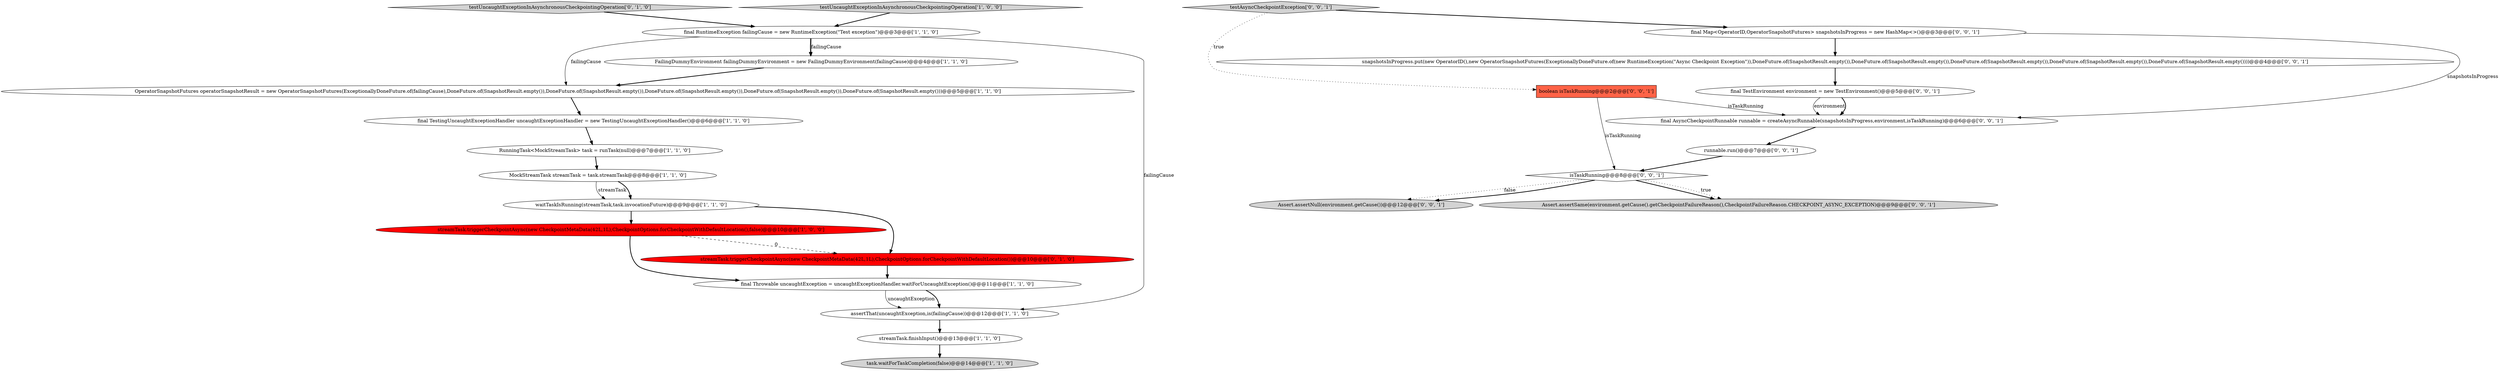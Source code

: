 digraph {
8 [style = filled, label = "final Throwable uncaughtException = uncaughtExceptionHandler.waitForUncaughtException()@@@11@@@['1', '1', '0']", fillcolor = white, shape = ellipse image = "AAA0AAABBB1BBB"];
13 [style = filled, label = "testUncaughtExceptionInAsynchronousCheckpointingOperation['0', '1', '0']", fillcolor = lightgray, shape = diamond image = "AAA0AAABBB2BBB"];
19 [style = filled, label = "testAsyncCheckpointException['0', '0', '1']", fillcolor = lightgray, shape = diamond image = "AAA0AAABBB3BBB"];
16 [style = filled, label = "Assert.assertNull(environment.getCause())@@@12@@@['0', '0', '1']", fillcolor = lightgray, shape = ellipse image = "AAA0AAABBB3BBB"];
11 [style = filled, label = "streamTask.triggerCheckpointAsync(new CheckpointMetaData(42L,1L),CheckpointOptions.forCheckpointWithDefaultLocation(),false)@@@10@@@['1', '0', '0']", fillcolor = red, shape = ellipse image = "AAA1AAABBB1BBB"];
24 [style = filled, label = "runnable.run()@@@7@@@['0', '0', '1']", fillcolor = white, shape = ellipse image = "AAA0AAABBB3BBB"];
14 [style = filled, label = "streamTask.triggerCheckpointAsync(new CheckpointMetaData(42L,1L),CheckpointOptions.forCheckpointWithDefaultLocation())@@@10@@@['0', '1', '0']", fillcolor = red, shape = ellipse image = "AAA1AAABBB2BBB"];
7 [style = filled, label = "OperatorSnapshotFutures operatorSnapshotResult = new OperatorSnapshotFutures(ExceptionallyDoneFuture.of(failingCause),DoneFuture.of(SnapshotResult.empty()),DoneFuture.of(SnapshotResult.empty()),DoneFuture.of(SnapshotResult.empty()),DoneFuture.of(SnapshotResult.empty()),DoneFuture.of(SnapshotResult.empty()))@@@5@@@['1', '1', '0']", fillcolor = white, shape = ellipse image = "AAA0AAABBB1BBB"];
6 [style = filled, label = "FailingDummyEnvironment failingDummyEnvironment = new FailingDummyEnvironment(failingCause)@@@4@@@['1', '1', '0']", fillcolor = white, shape = ellipse image = "AAA0AAABBB1BBB"];
23 [style = filled, label = "final AsyncCheckpointRunnable runnable = createAsyncRunnable(snapshotsInProgress,environment,isTaskRunning)@@@6@@@['0', '0', '1']", fillcolor = white, shape = ellipse image = "AAA0AAABBB3BBB"];
17 [style = filled, label = "snapshotsInProgress.put(new OperatorID(),new OperatorSnapshotFutures(ExceptionallyDoneFuture.of(new RuntimeException(\"Async Checkpoint Exception\")),DoneFuture.of(SnapshotResult.empty()),DoneFuture.of(SnapshotResult.empty()),DoneFuture.of(SnapshotResult.empty()),DoneFuture.of(SnapshotResult.empty()),DoneFuture.of(SnapshotResult.empty())))@@@4@@@['0', '0', '1']", fillcolor = white, shape = ellipse image = "AAA0AAABBB3BBB"];
21 [style = filled, label = "boolean isTaskRunning@@@2@@@['0', '0', '1']", fillcolor = tomato, shape = box image = "AAA0AAABBB3BBB"];
1 [style = filled, label = "MockStreamTask streamTask = task.streamTask@@@8@@@['1', '1', '0']", fillcolor = white, shape = ellipse image = "AAA0AAABBB1BBB"];
3 [style = filled, label = "testUncaughtExceptionInAsynchronousCheckpointingOperation['1', '0', '0']", fillcolor = lightgray, shape = diamond image = "AAA0AAABBB1BBB"];
0 [style = filled, label = "waitTaskIsRunning(streamTask,task.invocationFuture)@@@9@@@['1', '1', '0']", fillcolor = white, shape = ellipse image = "AAA0AAABBB1BBB"];
2 [style = filled, label = "final TestingUncaughtExceptionHandler uncaughtExceptionHandler = new TestingUncaughtExceptionHandler()@@@6@@@['1', '1', '0']", fillcolor = white, shape = ellipse image = "AAA0AAABBB1BBB"];
12 [style = filled, label = "streamTask.finishInput()@@@13@@@['1', '1', '0']", fillcolor = white, shape = ellipse image = "AAA0AAABBB1BBB"];
9 [style = filled, label = "RunningTask<MockStreamTask> task = runTask(null)@@@7@@@['1', '1', '0']", fillcolor = white, shape = ellipse image = "AAA0AAABBB1BBB"];
15 [style = filled, label = "Assert.assertSame(environment.getCause().getCheckpointFailureReason(),CheckpointFailureReason.CHECKPOINT_ASYNC_EXCEPTION)@@@9@@@['0', '0', '1']", fillcolor = lightgray, shape = ellipse image = "AAA0AAABBB3BBB"];
18 [style = filled, label = "final Map<OperatorID,OperatorSnapshotFutures> snapshotsInProgress = new HashMap<>()@@@3@@@['0', '0', '1']", fillcolor = white, shape = ellipse image = "AAA0AAABBB3BBB"];
10 [style = filled, label = "final RuntimeException failingCause = new RuntimeException(\"Test exception\")@@@3@@@['1', '1', '0']", fillcolor = white, shape = ellipse image = "AAA0AAABBB1BBB"];
20 [style = filled, label = "isTaskRunning@@@8@@@['0', '0', '1']", fillcolor = white, shape = diamond image = "AAA0AAABBB3BBB"];
22 [style = filled, label = "final TestEnvironment environment = new TestEnvironment()@@@5@@@['0', '0', '1']", fillcolor = white, shape = ellipse image = "AAA0AAABBB3BBB"];
5 [style = filled, label = "task.waitForTaskCompletion(false)@@@14@@@['1', '1', '0']", fillcolor = lightgray, shape = ellipse image = "AAA0AAABBB1BBB"];
4 [style = filled, label = "assertThat(uncaughtException,is(failingCause))@@@12@@@['1', '1', '0']", fillcolor = white, shape = ellipse image = "AAA0AAABBB1BBB"];
22->23 [style = solid, label="environment"];
21->20 [style = solid, label="isTaskRunning"];
13->10 [style = bold, label=""];
19->18 [style = bold, label=""];
12->5 [style = bold, label=""];
1->0 [style = solid, label="streamTask"];
20->16 [style = dotted, label="false"];
18->17 [style = bold, label=""];
0->11 [style = bold, label=""];
19->21 [style = dotted, label="true"];
1->0 [style = bold, label=""];
2->9 [style = bold, label=""];
17->22 [style = bold, label=""];
18->23 [style = solid, label="snapshotsInProgress"];
10->6 [style = bold, label=""];
22->23 [style = bold, label=""];
24->20 [style = bold, label=""];
21->23 [style = solid, label="isTaskRunning"];
3->10 [style = bold, label=""];
10->7 [style = solid, label="failingCause"];
0->14 [style = bold, label=""];
23->24 [style = bold, label=""];
20->16 [style = bold, label=""];
10->6 [style = solid, label="failingCause"];
7->2 [style = bold, label=""];
11->14 [style = dashed, label="0"];
8->4 [style = solid, label="uncaughtException"];
10->4 [style = solid, label="failingCause"];
4->12 [style = bold, label=""];
11->8 [style = bold, label=""];
14->8 [style = bold, label=""];
8->4 [style = bold, label=""];
6->7 [style = bold, label=""];
9->1 [style = bold, label=""];
20->15 [style = bold, label=""];
20->15 [style = dotted, label="true"];
}
